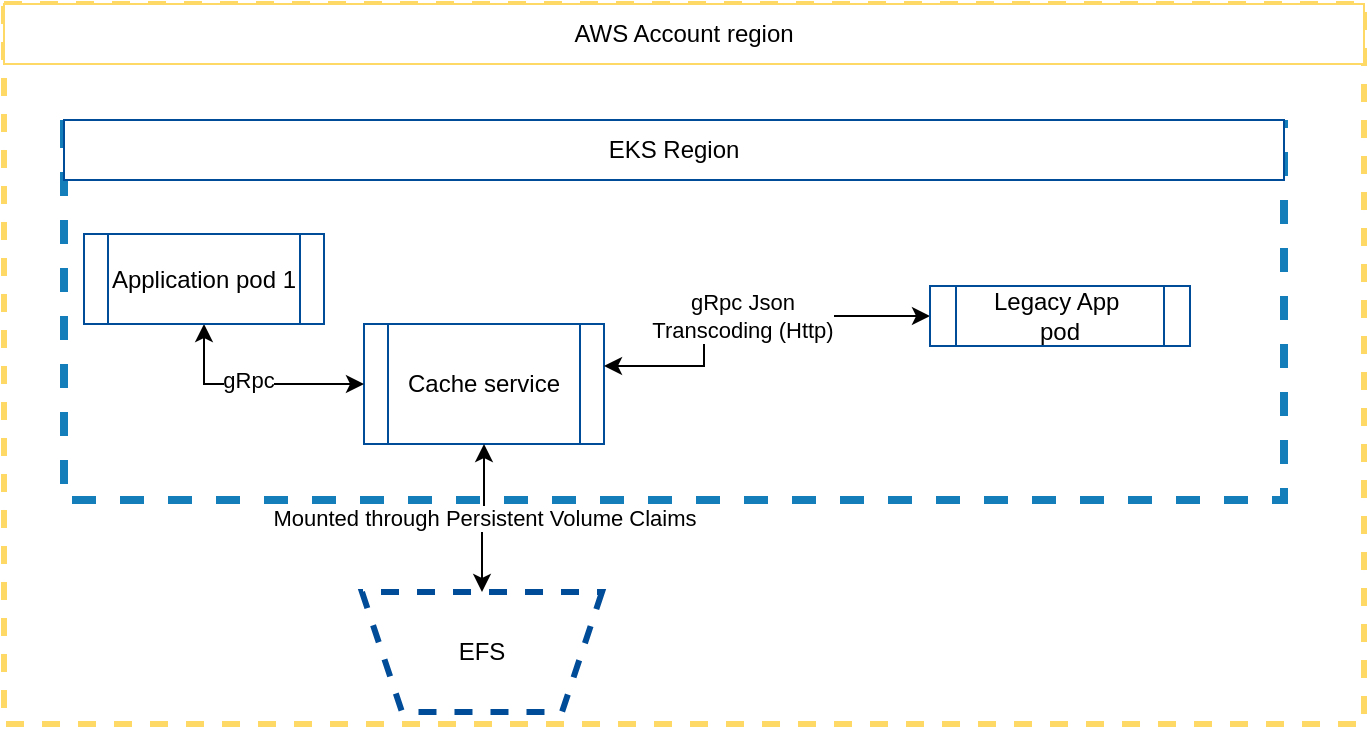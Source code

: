 <mxfile version="20.6.2" type="device"><diagram id="Hy2kNvG8zc4S0xr5J9Vz" name="Page-1"><mxGraphModel dx="782" dy="460" grid="1" gridSize="10" guides="1" tooltips="1" connect="1" arrows="1" fold="1" page="1" pageScale="1" pageWidth="850" pageHeight="1100" math="0" shadow="0"><root><mxCell id="0"/><mxCell id="1" parent="0"/><mxCell id="b0ZfA2tm29u6AurOVP_w-1" value="Region" style="points=[[0,0],[0.25,0],[0.5,0],[0.75,0],[1,0],[1,0.25],[1,0.5],[1,0.75],[1,1],[0.75,1],[0.5,1],[0.25,1],[0,1],[0,0.75],[0,0.5],[0,0.25]];outlineConnect=0;gradientColor=none;html=1;whiteSpace=wrap;fontSize=12;fontStyle=0;container=1;pointerEvents=0;collapsible=0;recursiveResize=0;shape=mxgraph.aws4.group;grIcon=mxgraph.aws4.group_region;strokeColor=#FFD966;fillColor=none;verticalAlign=top;align=left;spacingLeft=30;fontColor=#147EBA;dashed=1;strokeWidth=3;" parent="1" vertex="1"><mxGeometry x="80" y="40" width="680" height="360" as="geometry"/></mxCell><mxCell id="b0ZfA2tm29u6AurOVP_w-2" value="AWS Account region" style="rounded=0;whiteSpace=wrap;html=1;strokeColor=#FFD966;" parent="b0ZfA2tm29u6AurOVP_w-1" vertex="1"><mxGeometry width="680" height="30" as="geometry"/></mxCell><mxCell id="b0ZfA2tm29u6AurOVP_w-3" value="Region" style="points=[[0,0],[0.25,0],[0.5,0],[0.75,0],[1,0],[1,0.25],[1,0.5],[1,0.75],[1,1],[0.75,1],[0.5,1],[0.25,1],[0,1],[0,0.75],[0,0.5],[0,0.25]];outlineConnect=0;gradientColor=none;html=1;whiteSpace=wrap;fontSize=12;fontStyle=0;container=1;pointerEvents=0;collapsible=0;recursiveResize=0;shape=mxgraph.aws4.group;grIcon=mxgraph.aws4.group_region;strokeColor=#147EBA;fillColor=none;verticalAlign=top;align=left;spacingLeft=30;fontColor=#147EBA;dashed=1;strokeWidth=4;" parent="b0ZfA2tm29u6AurOVP_w-1" vertex="1"><mxGeometry x="30" y="60" width="610" height="188" as="geometry"/></mxCell><mxCell id="b0ZfA2tm29u6AurOVP_w-5" value="Cache service" style="shape=process;whiteSpace=wrap;html=1;backgroundOutline=1;strokeColor=#004C99;" parent="b0ZfA2tm29u6AurOVP_w-3" vertex="1"><mxGeometry x="150" y="100" width="120" height="60" as="geometry"/></mxCell><mxCell id="b0ZfA2tm29u6AurOVP_w-7" value="" style="shape=image;html=1;verticalAlign=top;verticalLabelPosition=bottom;labelBackgroundColor=#ffffff;imageAspect=0;aspect=fixed;image=https://cdn1.iconfinder.com/data/icons/unicons-line-vol-3/24/docker-128.png;strokeColor=#004C99;" parent="b0ZfA2tm29u6AurOVP_w-3" vertex="1"><mxGeometry x="242" y="100" width="28" height="28" as="geometry"/></mxCell><mxCell id="b0ZfA2tm29u6AurOVP_w-10" style="edgeStyle=orthogonalEdgeStyle;rounded=0;orthogonalLoop=1;jettySize=auto;html=1;entryX=0;entryY=0.5;entryDx=0;entryDy=0;startArrow=classic;startFill=1;" parent="b0ZfA2tm29u6AurOVP_w-3" source="b0ZfA2tm29u6AurOVP_w-8" target="b0ZfA2tm29u6AurOVP_w-5" edge="1"><mxGeometry relative="1" as="geometry"><Array as="points"><mxPoint x="70" y="130"/></Array></mxGeometry></mxCell><mxCell id="b0ZfA2tm29u6AurOVP_w-11" value="gRpc" style="edgeLabel;html=1;align=center;verticalAlign=middle;resizable=0;points=[];" parent="b0ZfA2tm29u6AurOVP_w-10" vertex="1" connectable="0"><mxGeometry x="-0.061" y="2" relative="1" as="geometry"><mxPoint as="offset"/></mxGeometry></mxCell><mxCell id="b0ZfA2tm29u6AurOVP_w-8" value="Application pod 1" style="shape=process;whiteSpace=wrap;html=1;backgroundOutline=1;strokeColor=#004C99;" parent="b0ZfA2tm29u6AurOVP_w-3" vertex="1"><mxGeometry x="10" y="55" width="120" height="45" as="geometry"/></mxCell><mxCell id="b0ZfA2tm29u6AurOVP_w-26" value="gRpc Json&lt;br&gt;Transcoding (Http)" style="edgeStyle=orthogonalEdgeStyle;rounded=0;orthogonalLoop=1;jettySize=auto;html=1;entryX=1;entryY=0.75;entryDx=0;entryDy=0;startArrow=classic;startFill=1;exitX=0;exitY=0.5;exitDx=0;exitDy=0;" parent="b0ZfA2tm29u6AurOVP_w-3" source="b0ZfA2tm29u6AurOVP_w-24" target="b0ZfA2tm29u6AurOVP_w-7" edge="1"><mxGeometry relative="1" as="geometry"><Array as="points"><mxPoint x="320" y="96"/><mxPoint x="320" y="121"/></Array><mxPoint x="376" y="96" as="sourcePoint"/></mxGeometry></mxCell><mxCell id="b0ZfA2tm29u6AurOVP_w-24" value="Legacy App&amp;nbsp;&lt;br&gt;pod" style="shape=process;whiteSpace=wrap;html=1;backgroundOutline=1;strokeColor=#004C99;" parent="b0ZfA2tm29u6AurOVP_w-3" vertex="1"><mxGeometry x="433" y="81" width="130" height="30" as="geometry"/></mxCell><mxCell id="b0ZfA2tm29u6AurOVP_w-28" value="" style="shape=image;html=1;verticalAlign=top;verticalLabelPosition=bottom;labelBackgroundColor=#ffffff;imageAspect=0;aspect=fixed;image=https://cdn1.iconfinder.com/data/icons/unicons-line-vol-3/24/docker-128.png;strokeColor=#004C99;" parent="b0ZfA2tm29u6AurOVP_w-3" vertex="1"><mxGeometry x="540" y="78" width="28" height="28" as="geometry"/></mxCell><mxCell id="b0ZfA2tm29u6AurOVP_w-9" value="" style="shape=image;html=1;verticalAlign=top;verticalLabelPosition=bottom;labelBackgroundColor=#ffffff;imageAspect=0;aspect=fixed;image=https://cdn1.iconfinder.com/data/icons/unicons-line-vol-3/24/docker-128.png;strokeColor=#004C99;" parent="b0ZfA2tm29u6AurOVP_w-3" vertex="1"><mxGeometry x="102" y="50" width="28" height="28" as="geometry"/></mxCell><mxCell id="b0ZfA2tm29u6AurOVP_w-4" value="EKS Region" style="rounded=0;whiteSpace=wrap;html=1;strokeColor=#004C99;" parent="b0ZfA2tm29u6AurOVP_w-1" vertex="1"><mxGeometry x="30" y="58" width="610" height="30" as="geometry"/></mxCell><mxCell id="b0ZfA2tm29u6AurOVP_w-29" value="EFS" style="shape=trapezoid;perimeter=trapezoidPerimeter;whiteSpace=wrap;html=1;fixedSize=1;dashed=1;strokeColor=#004C99;strokeWidth=3;direction=west;" parent="b0ZfA2tm29u6AurOVP_w-1" vertex="1"><mxGeometry x="179" y="294" width="120" height="60" as="geometry"/></mxCell><mxCell id="b0ZfA2tm29u6AurOVP_w-30" value="Mounted through Persistent Volume Claims" style="edgeStyle=orthogonalEdgeStyle;rounded=0;orthogonalLoop=1;jettySize=auto;html=1;entryX=0.5;entryY=1;entryDx=0;entryDy=0;startArrow=classic;startFill=1;" parent="b0ZfA2tm29u6AurOVP_w-1" source="b0ZfA2tm29u6AurOVP_w-5" target="b0ZfA2tm29u6AurOVP_w-29" edge="1"><mxGeometry relative="1" as="geometry"/></mxCell></root></mxGraphModel></diagram></mxfile>